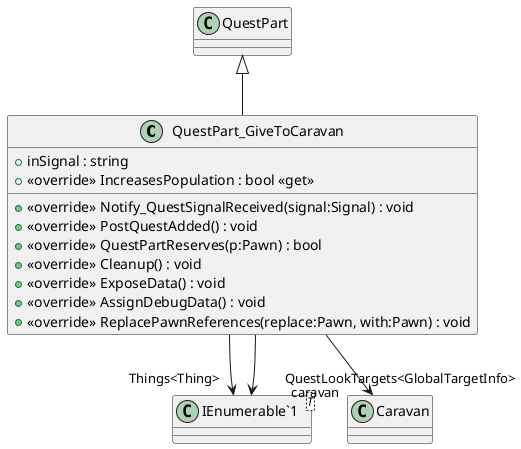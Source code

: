 @startuml
class QuestPart_GiveToCaravan {
    + inSignal : string
    + <<override>> IncreasesPopulation : bool <<get>>
    + <<override>> Notify_QuestSignalReceived(signal:Signal) : void
    + <<override>> PostQuestAdded() : void
    + <<override>> QuestPartReserves(p:Pawn) : bool
    + <<override>> Cleanup() : void
    + <<override>> ExposeData() : void
    + <<override>> AssignDebugData() : void
    + <<override>> ReplacePawnReferences(replace:Pawn, with:Pawn) : void
}
class "IEnumerable`1"<T> {
}
QuestPart <|-- QuestPart_GiveToCaravan
QuestPart_GiveToCaravan --> "caravan" Caravan
QuestPart_GiveToCaravan --> "Things<Thing>" "IEnumerable`1"
QuestPart_GiveToCaravan --> "QuestLookTargets<GlobalTargetInfo>" "IEnumerable`1"
@enduml
